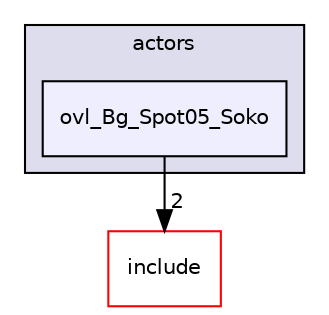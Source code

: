 digraph "src/overlays/actors/ovl_Bg_Spot05_Soko" {
  compound=true
  node [ fontsize="10", fontname="Helvetica"];
  edge [ labelfontsize="10", labelfontname="Helvetica"];
  subgraph clusterdir_e93473484be31ce7bcb356bd643a22f8 {
    graph [ bgcolor="#ddddee", pencolor="black", label="actors" fontname="Helvetica", fontsize="10", URL="dir_e93473484be31ce7bcb356bd643a22f8.html"]
  dir_337c6d8191b28b85f250e0e353e8886c [shape=box, label="ovl_Bg_Spot05_Soko", style="filled", fillcolor="#eeeeff", pencolor="black", URL="dir_337c6d8191b28b85f250e0e353e8886c.html"];
  }
  dir_d44c64559bbebec7f509842c48db8b23 [shape=box label="include" fillcolor="white" style="filled" color="red" URL="dir_d44c64559bbebec7f509842c48db8b23.html"];
  dir_337c6d8191b28b85f250e0e353e8886c->dir_d44c64559bbebec7f509842c48db8b23 [headlabel="2", labeldistance=1.5 headhref="dir_000109_000000.html"];
}
